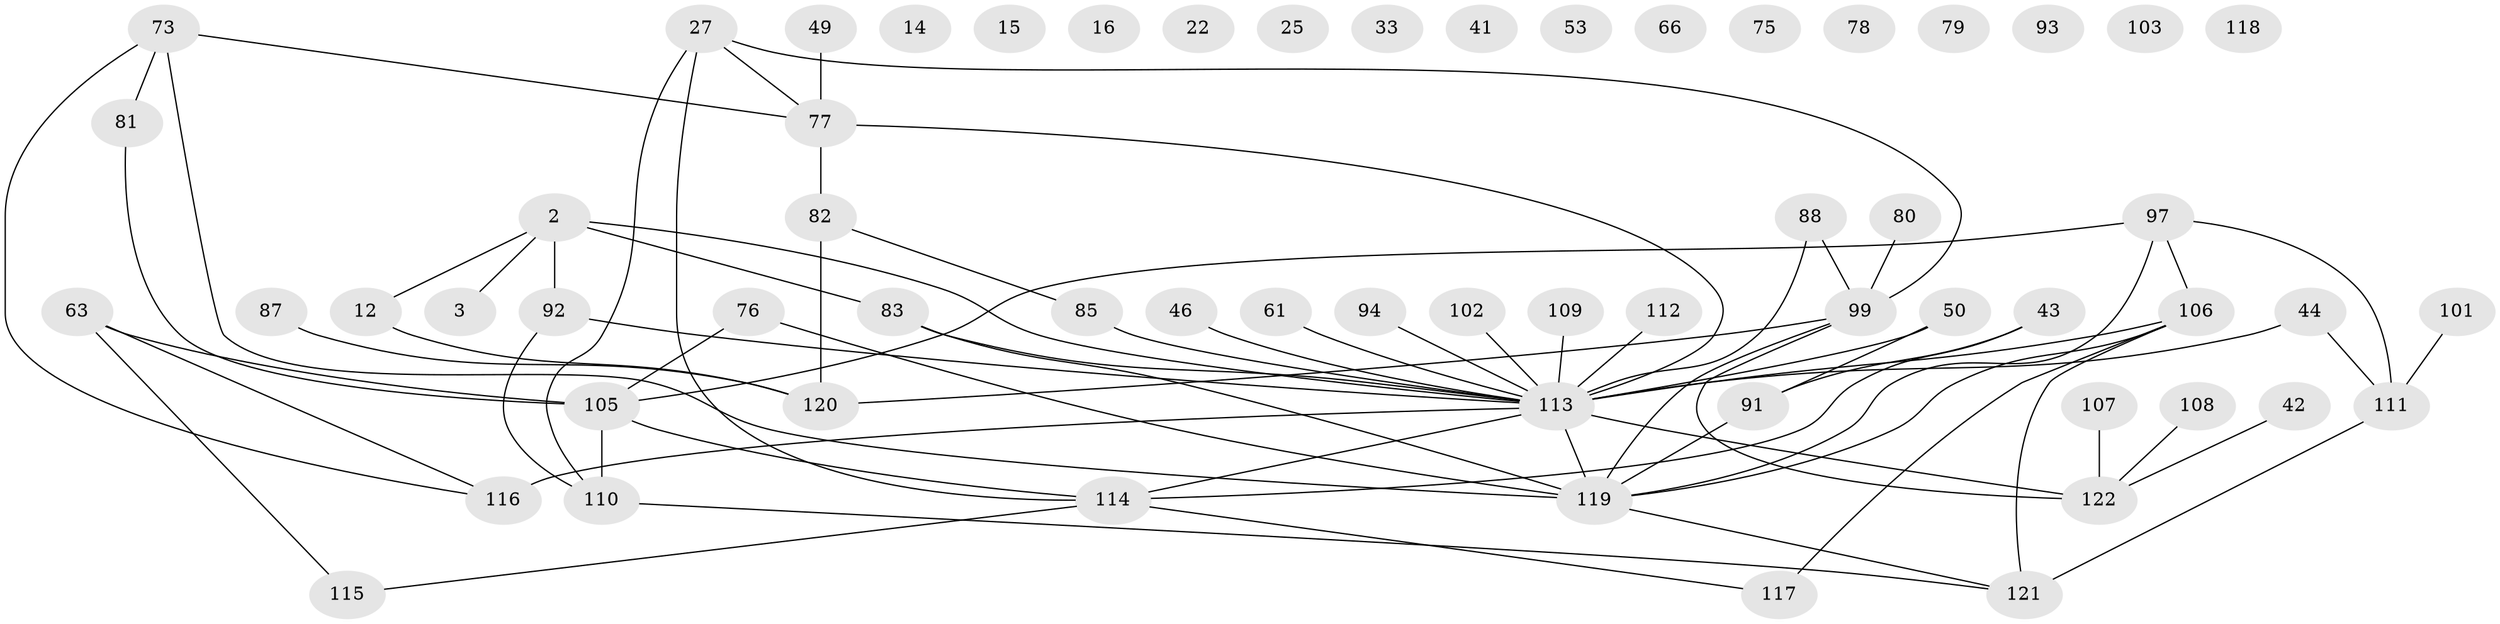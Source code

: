 // original degree distribution, {2: 0.26229508196721313, 6: 0.040983606557377046, 1: 0.14754098360655737, 3: 0.20491803278688525, 7: 0.03278688524590164, 5: 0.10655737704918032, 0: 0.12295081967213115, 4: 0.08196721311475409}
// Generated by graph-tools (version 1.1) at 2025/40/03/09/25 04:40:44]
// undirected, 61 vertices, 73 edges
graph export_dot {
graph [start="1"]
  node [color=gray90,style=filled];
  2;
  3;
  12;
  14;
  15;
  16;
  22;
  25;
  27 [super="+19"];
  33;
  41;
  42 [super="+4"];
  43;
  44 [super="+31"];
  46 [super="+6"];
  49;
  50 [super="+30"];
  53;
  61;
  63 [super="+52"];
  66;
  73 [super="+51"];
  75;
  76;
  77 [super="+37"];
  78;
  79;
  80;
  81 [super="+57"];
  82;
  83 [super="+69"];
  85;
  87;
  88;
  91 [super="+13"];
  92 [super="+64"];
  93;
  94;
  97 [super="+60"];
  99 [super="+68"];
  101;
  102;
  103;
  105 [super="+38+26+59+98"];
  106 [super="+10+89+67"];
  107 [super="+100"];
  108;
  109;
  110 [super="+20+47+95"];
  111;
  112;
  113 [super="+55+58+36+62+84+71+74"];
  114 [super="+34+90"];
  115 [super="+86+29+48"];
  116;
  117 [super="+54"];
  118;
  119 [super="+96"];
  120 [super="+104"];
  121 [super="+40"];
  122 [super="+24"];
  2 -- 3;
  2 -- 12;
  2 -- 113;
  2 -- 83;
  2 -- 92 [weight=2];
  12 -- 120;
  27 -- 77 [weight=2];
  27 -- 114 [weight=2];
  27 -- 99;
  27 -- 110;
  42 -- 122;
  43 -- 114;
  43 -- 91;
  44 -- 111 [weight=2];
  44 -- 113;
  46 -- 113;
  49 -- 77 [weight=2];
  50 -- 113;
  50 -- 91;
  61 -- 113;
  63 -- 116;
  63 -- 105 [weight=3];
  63 -- 115;
  73 -- 81;
  73 -- 116;
  73 -- 77;
  73 -- 119;
  76 -- 119 [weight=2];
  76 -- 105;
  77 -- 82 [weight=2];
  77 -- 113 [weight=2];
  80 -- 99;
  81 -- 105;
  82 -- 85;
  82 -- 120;
  83 -- 119 [weight=2];
  83 -- 113 [weight=2];
  85 -- 113;
  87 -- 120;
  88 -- 113;
  88 -- 99;
  91 -- 119 [weight=2];
  92 -- 110;
  92 -- 113 [weight=2];
  94 -- 113;
  97 -- 119;
  97 -- 105;
  97 -- 106;
  97 -- 111;
  99 -- 122;
  99 -- 119;
  99 -- 120 [weight=2];
  101 -- 111;
  102 -- 113;
  105 -- 110;
  105 -- 114;
  106 -- 119;
  106 -- 121 [weight=2];
  106 -- 113 [weight=5];
  106 -- 117;
  107 -- 122 [weight=2];
  108 -- 122;
  109 -- 113;
  110 -- 121;
  111 -- 121;
  112 -- 113;
  113 -- 116 [weight=3];
  113 -- 122 [weight=3];
  113 -- 114 [weight=2];
  113 -- 119;
  114 -- 117;
  114 -- 115;
  119 -- 121;
}
